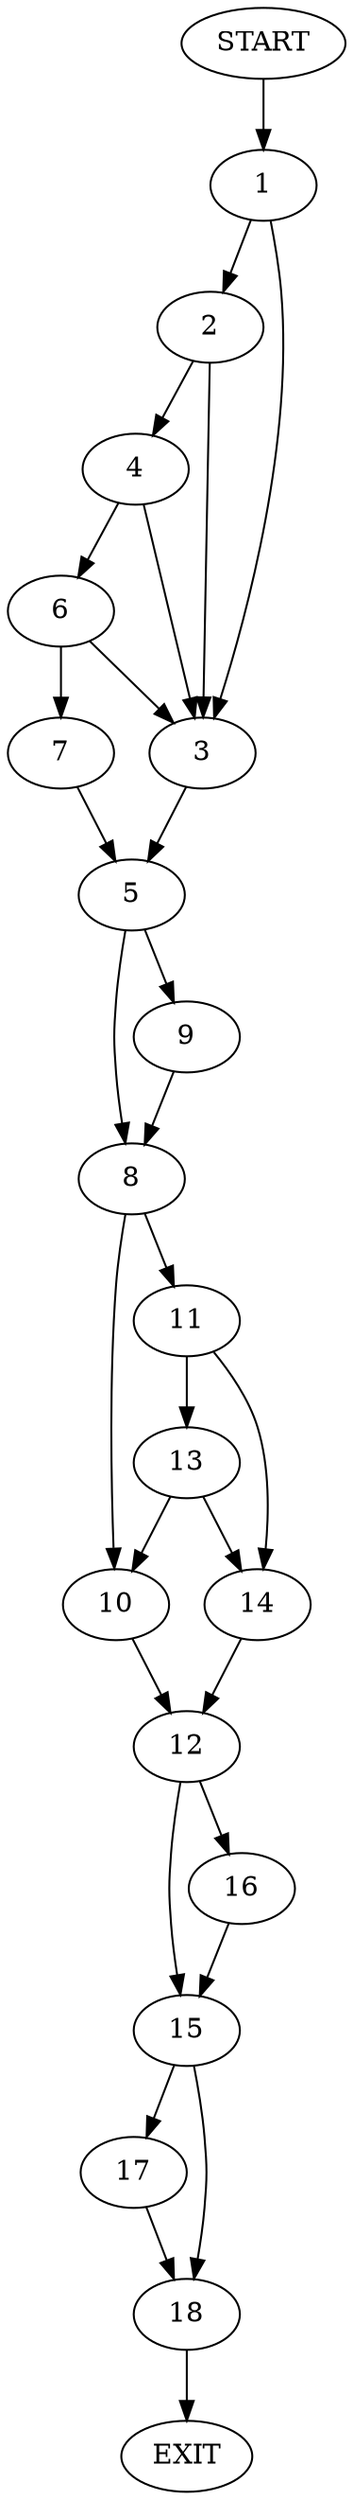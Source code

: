 digraph {
0 [label="START"]
19 [label="EXIT"]
0 -> 1
1 -> 2
1 -> 3
2 -> 3
2 -> 4
3 -> 5
4 -> 3
4 -> 6
6 -> 7
6 -> 3
7 -> 5
5 -> 8
5 -> 9
9 -> 8
8 -> 10
8 -> 11
10 -> 12
11 -> 13
11 -> 14
14 -> 12
13 -> 10
13 -> 14
12 -> 15
12 -> 16
15 -> 17
15 -> 18
16 -> 15
17 -> 18
18 -> 19
}
